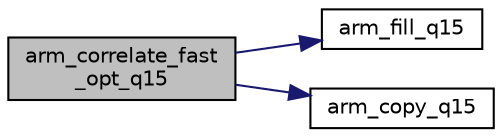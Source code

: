 digraph "arm_correlate_fast_opt_q15"
{
  edge [fontname="Helvetica",fontsize="10",labelfontname="Helvetica",labelfontsize="10"];
  node [fontname="Helvetica",fontsize="10",shape=record];
  rankdir="LR";
  Node2 [label="arm_correlate_fast\l_opt_q15",height=0.2,width=0.4,color="black", fillcolor="grey75", style="filled", fontcolor="black"];
  Node2 -> Node3 [color="midnightblue",fontsize="10",style="solid",fontname="Helvetica"];
  Node3 [label="arm_fill_q15",height=0.2,width=0.4,color="black", fillcolor="white", style="filled",URL="$group___fill.html#ga76b21c32a3783a2b3334d930a646e5d8",tooltip="Fills a constant value into a Q15 vector. "];
  Node2 -> Node4 [color="midnightblue",fontsize="10",style="solid",fontname="Helvetica"];
  Node4 [label="arm_copy_q15",height=0.2,width=0.4,color="black", fillcolor="white", style="filled",URL="$group__copy.html#ga872ca4cfc18c680b8991ccd569a5fda0",tooltip="Copies the elements of a Q15 vector. "];
}
